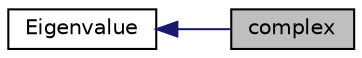 digraph "complex"
{
  edge [fontname="Helvetica",fontsize="10",labelfontname="Helvetica",labelfontsize="10"];
  node [fontname="Helvetica",fontsize="10",shape=record];
  rankdir=LR;
  Node0 [label="complex",height=0.2,width=0.4,color="black", fillcolor="grey75", style="filled" fontcolor="black"];
  Node1 [label="Eigenvalue",height=0.2,width=0.4,color="black", fillcolor="white", style="filled",URL="$group__eigen_s_y.html"];
  Node1->Node0 [shape=plaintext, color="midnightblue", dir="back", style="solid"];
}
